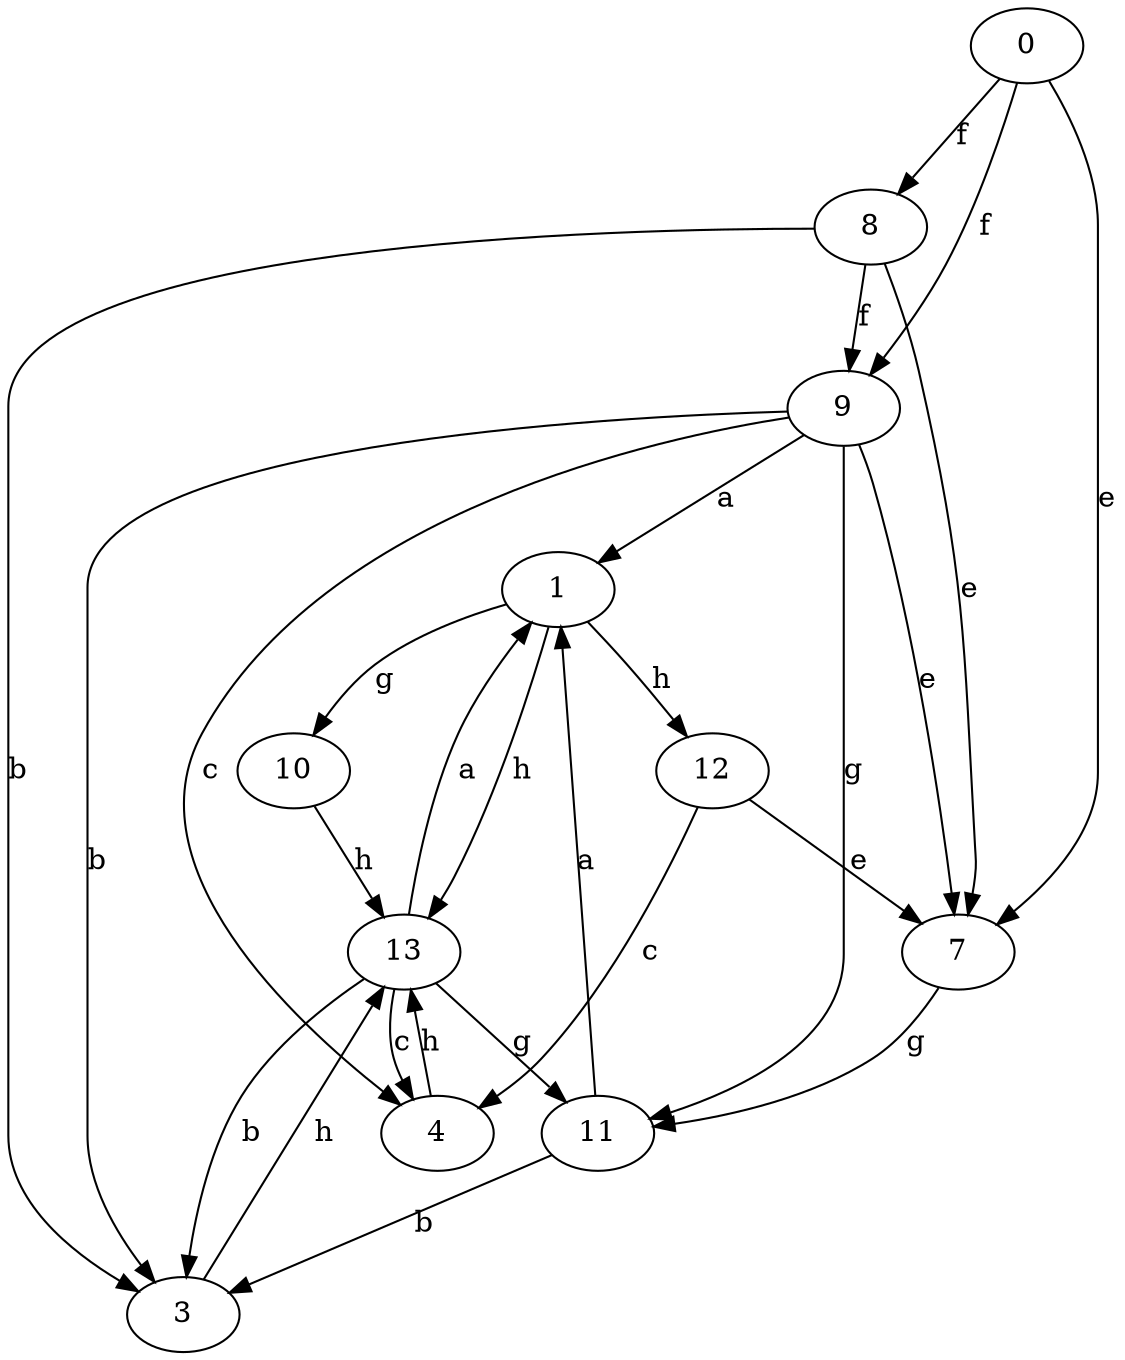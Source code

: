 strict digraph  {
1;
0;
3;
4;
7;
8;
9;
10;
11;
12;
13;
1 -> 10  [label=g];
1 -> 12  [label=h];
1 -> 13  [label=h];
0 -> 7  [label=e];
0 -> 8  [label=f];
0 -> 9  [label=f];
3 -> 13  [label=h];
4 -> 13  [label=h];
7 -> 11  [label=g];
8 -> 3  [label=b];
8 -> 7  [label=e];
8 -> 9  [label=f];
9 -> 1  [label=a];
9 -> 3  [label=b];
9 -> 4  [label=c];
9 -> 7  [label=e];
9 -> 11  [label=g];
10 -> 13  [label=h];
11 -> 1  [label=a];
11 -> 3  [label=b];
12 -> 4  [label=c];
12 -> 7  [label=e];
13 -> 1  [label=a];
13 -> 3  [label=b];
13 -> 4  [label=c];
13 -> 11  [label=g];
}
